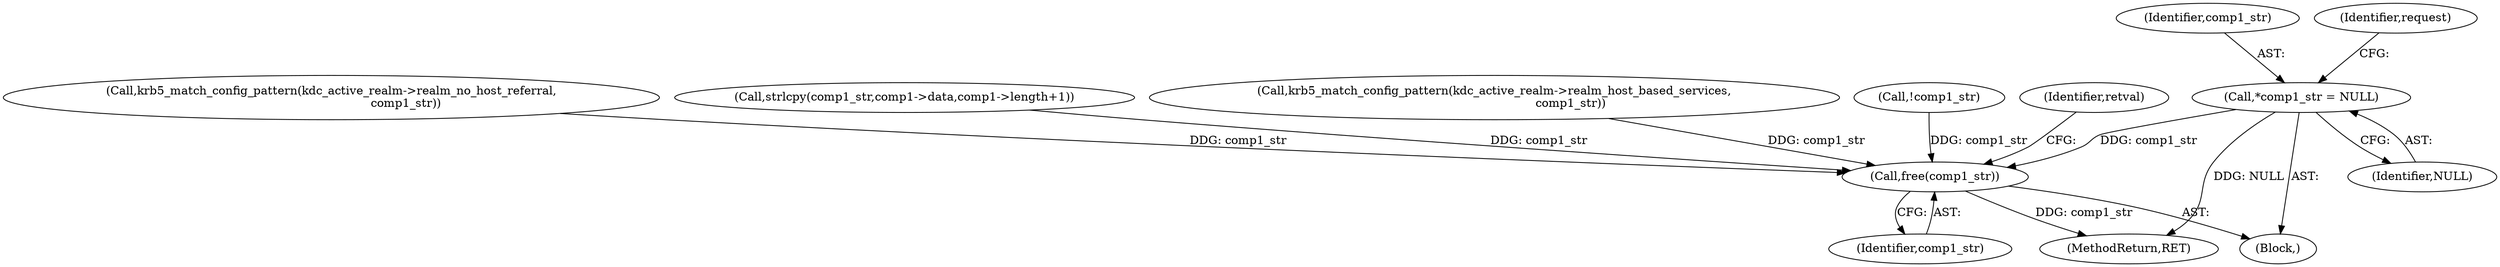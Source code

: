 digraph "0_krb5_8ee70ec63931d1e38567905387ab9b1d45734d81@pointer" {
"1000127" [label="(Call,*comp1_str = NULL)"];
"1000396" [label="(Call,free(comp1_str))"];
"1000178" [label="(Call,!comp1_str)"];
"1000397" [label="(Identifier,comp1_str)"];
"1000399" [label="(Identifier,retval)"];
"1000257" [label="(Call,krb5_match_config_pattern(kdc_active_realm->realm_no_host_referral,\n                                        comp1_str))"];
"1000185" [label="(Call,strlcpy(comp1_str,comp1->data,comp1->length+1))"];
"1000396" [label="(Call,free(comp1_str))"];
"1000128" [label="(Identifier,comp1_str)"];
"1000129" [label="(Identifier,NULL)"];
"1000400" [label="(MethodReturn,RET)"];
"1000107" [label="(Block,)"];
"1000229" [label="(Call,krb5_match_config_pattern(kdc_active_realm->realm_host_based_services,\n                                         comp1_str))"];
"1000134" [label="(Identifier,request)"];
"1000127" [label="(Call,*comp1_str = NULL)"];
"1000127" -> "1000107"  [label="AST: "];
"1000127" -> "1000129"  [label="CFG: "];
"1000128" -> "1000127"  [label="AST: "];
"1000129" -> "1000127"  [label="AST: "];
"1000134" -> "1000127"  [label="CFG: "];
"1000127" -> "1000400"  [label="DDG: NULL"];
"1000127" -> "1000396"  [label="DDG: comp1_str"];
"1000396" -> "1000107"  [label="AST: "];
"1000396" -> "1000397"  [label="CFG: "];
"1000397" -> "1000396"  [label="AST: "];
"1000399" -> "1000396"  [label="CFG: "];
"1000396" -> "1000400"  [label="DDG: comp1_str"];
"1000185" -> "1000396"  [label="DDG: comp1_str"];
"1000229" -> "1000396"  [label="DDG: comp1_str"];
"1000178" -> "1000396"  [label="DDG: comp1_str"];
"1000257" -> "1000396"  [label="DDG: comp1_str"];
}
